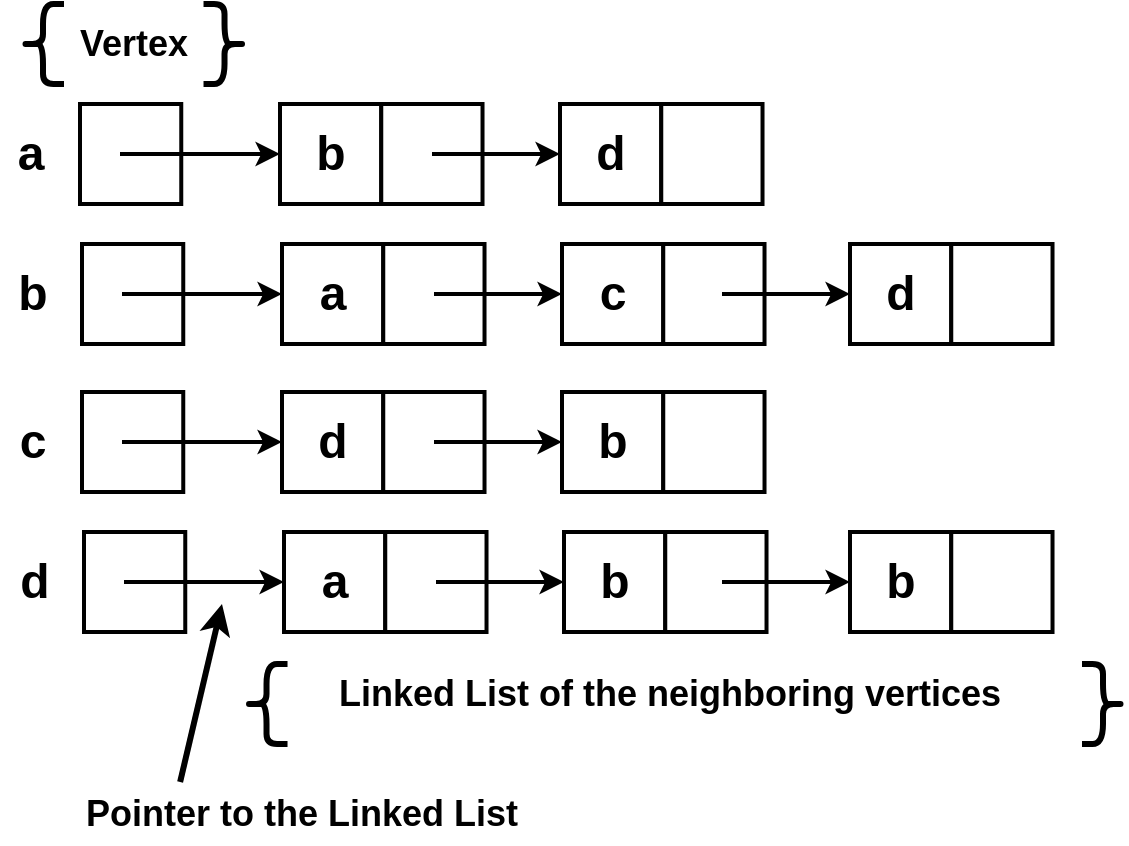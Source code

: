 <mxfile version="24.2.5" type="device">
  <diagram name="Page-1" id="-JUdJUG2LHfSStXKsxL2">
    <mxGraphModel dx="880" dy="532" grid="1" gridSize="10" guides="1" tooltips="1" connect="1" arrows="1" fold="1" page="1" pageScale="1" pageWidth="1169" pageHeight="827" math="0" shadow="0">
      <root>
        <mxCell id="0" />
        <mxCell id="1" parent="0" />
        <mxCell id="FLM13ieIBs0_NQAlbUQ5-14" value="" style="whiteSpace=wrap;html=1;aspect=fixed;strokeWidth=2;" parent="1" vertex="1">
          <mxGeometry x="99" y="150" width="50.63" height="50" as="geometry" />
        </mxCell>
        <mxCell id="FLM13ieIBs0_NQAlbUQ5-16" value="" style="whiteSpace=wrap;html=1;aspect=fixed;strokeWidth=2;" parent="1" vertex="1">
          <mxGeometry x="199" y="150" width="50.63" height="50" as="geometry" />
        </mxCell>
        <mxCell id="FLM13ieIBs0_NQAlbUQ5-17" value="" style="endArrow=classic;html=1;rounded=0;entryX=0;entryY=0.5;entryDx=0;entryDy=0;strokeWidth=2;" parent="1" target="FLM13ieIBs0_NQAlbUQ5-16" edge="1">
          <mxGeometry width="50" height="50" relative="1" as="geometry">
            <mxPoint x="119" y="175" as="sourcePoint" />
            <mxPoint x="249" y="230" as="targetPoint" />
          </mxGeometry>
        </mxCell>
        <mxCell id="FLM13ieIBs0_NQAlbUQ5-18" value="a" style="text;strokeColor=none;fillColor=none;html=1;fontSize=24;fontStyle=1;verticalAlign=middle;align=center;" parent="1" vertex="1">
          <mxGeometry x="59" y="165" width="30" height="20" as="geometry" />
        </mxCell>
        <mxCell id="FLM13ieIBs0_NQAlbUQ5-19" value="b" style="text;strokeColor=none;fillColor=none;html=1;fontSize=24;fontStyle=1;verticalAlign=middle;align=center;" parent="1" vertex="1">
          <mxGeometry x="209.32" y="165" width="30" height="20" as="geometry" />
        </mxCell>
        <mxCell id="FLM13ieIBs0_NQAlbUQ5-20" value="" style="whiteSpace=wrap;html=1;aspect=fixed;strokeWidth=2;" parent="1" vertex="1">
          <mxGeometry x="249.63" y="150" width="50.63" height="50" as="geometry" />
        </mxCell>
        <mxCell id="FLM13ieIBs0_NQAlbUQ5-21" value="" style="whiteSpace=wrap;html=1;aspect=fixed;strokeWidth=2;" parent="1" vertex="1">
          <mxGeometry x="339" y="150" width="50.63" height="50" as="geometry" />
        </mxCell>
        <mxCell id="FLM13ieIBs0_NQAlbUQ5-22" value="" style="whiteSpace=wrap;html=1;aspect=fixed;strokeWidth=2;" parent="1" vertex="1">
          <mxGeometry x="389.63" y="150" width="50.63" height="50" as="geometry" />
        </mxCell>
        <mxCell id="FLM13ieIBs0_NQAlbUQ5-23" value="d" style="text;strokeColor=none;fillColor=none;html=1;fontSize=24;fontStyle=1;verticalAlign=middle;align=center;" parent="1" vertex="1">
          <mxGeometry x="349.32" y="165" width="30" height="20" as="geometry" />
        </mxCell>
        <mxCell id="FLM13ieIBs0_NQAlbUQ5-24" value="" style="endArrow=classic;html=1;rounded=0;entryX=0;entryY=0.5;entryDx=0;entryDy=0;strokeWidth=2;" parent="1" target="FLM13ieIBs0_NQAlbUQ5-21" edge="1">
          <mxGeometry width="50" height="50" relative="1" as="geometry">
            <mxPoint x="275" y="175" as="sourcePoint" />
            <mxPoint x="329.63" y="280" as="targetPoint" />
          </mxGeometry>
        </mxCell>
        <mxCell id="PqqPUJAJ-b0ma_YcFpzB-1" value="" style="whiteSpace=wrap;html=1;aspect=fixed;strokeWidth=2;" parent="1" vertex="1">
          <mxGeometry x="484" y="220" width="50.63" height="50" as="geometry" />
        </mxCell>
        <mxCell id="PqqPUJAJ-b0ma_YcFpzB-2" value="" style="whiteSpace=wrap;html=1;aspect=fixed;strokeWidth=2;" parent="1" vertex="1">
          <mxGeometry x="534.63" y="220" width="50.63" height="50" as="geometry" />
        </mxCell>
        <mxCell id="PqqPUJAJ-b0ma_YcFpzB-3" value="d" style="text;strokeColor=none;fillColor=none;html=1;fontSize=24;fontStyle=1;verticalAlign=middle;align=center;" parent="1" vertex="1">
          <mxGeometry x="494.32" y="235" width="30" height="20" as="geometry" />
        </mxCell>
        <mxCell id="PqqPUJAJ-b0ma_YcFpzB-5" value="" style="whiteSpace=wrap;html=1;aspect=fixed;strokeWidth=2;" parent="1" vertex="1">
          <mxGeometry x="100" y="220" width="50.63" height="50" as="geometry" />
        </mxCell>
        <mxCell id="PqqPUJAJ-b0ma_YcFpzB-6" value="" style="whiteSpace=wrap;html=1;aspect=fixed;strokeWidth=2;" parent="1" vertex="1">
          <mxGeometry x="200" y="220" width="50.63" height="50" as="geometry" />
        </mxCell>
        <mxCell id="PqqPUJAJ-b0ma_YcFpzB-7" value="" style="endArrow=classic;html=1;rounded=0;entryX=0;entryY=0.5;entryDx=0;entryDy=0;strokeWidth=2;" parent="1" target="PqqPUJAJ-b0ma_YcFpzB-6" edge="1">
          <mxGeometry width="50" height="50" relative="1" as="geometry">
            <mxPoint x="120" y="245" as="sourcePoint" />
            <mxPoint x="250" y="300" as="targetPoint" />
          </mxGeometry>
        </mxCell>
        <mxCell id="PqqPUJAJ-b0ma_YcFpzB-8" value="b" style="text;strokeColor=none;fillColor=none;html=1;fontSize=24;fontStyle=1;verticalAlign=middle;align=center;" parent="1" vertex="1">
          <mxGeometry x="60" y="235" width="30" height="20" as="geometry" />
        </mxCell>
        <mxCell id="PqqPUJAJ-b0ma_YcFpzB-9" value="a" style="text;strokeColor=none;fillColor=none;html=1;fontSize=24;fontStyle=1;verticalAlign=middle;align=center;" parent="1" vertex="1">
          <mxGeometry x="210.32" y="235" width="30" height="20" as="geometry" />
        </mxCell>
        <mxCell id="PqqPUJAJ-b0ma_YcFpzB-10" value="" style="whiteSpace=wrap;html=1;aspect=fixed;strokeWidth=2;" parent="1" vertex="1">
          <mxGeometry x="250.63" y="220" width="50.63" height="50" as="geometry" />
        </mxCell>
        <mxCell id="PqqPUJAJ-b0ma_YcFpzB-11" value="" style="whiteSpace=wrap;html=1;aspect=fixed;strokeWidth=2;" parent="1" vertex="1">
          <mxGeometry x="340" y="220" width="50.63" height="50" as="geometry" />
        </mxCell>
        <mxCell id="PqqPUJAJ-b0ma_YcFpzB-12" value="" style="whiteSpace=wrap;html=1;aspect=fixed;strokeWidth=2;" parent="1" vertex="1">
          <mxGeometry x="390.63" y="220" width="50.63" height="50" as="geometry" />
        </mxCell>
        <mxCell id="PqqPUJAJ-b0ma_YcFpzB-13" value="c" style="text;strokeColor=none;fillColor=none;html=1;fontSize=24;fontStyle=1;verticalAlign=middle;align=center;" parent="1" vertex="1">
          <mxGeometry x="350.32" y="235" width="30" height="20" as="geometry" />
        </mxCell>
        <mxCell id="PqqPUJAJ-b0ma_YcFpzB-14" value="" style="endArrow=classic;html=1;rounded=0;entryX=0;entryY=0.5;entryDx=0;entryDy=0;strokeWidth=2;" parent="1" target="PqqPUJAJ-b0ma_YcFpzB-11" edge="1">
          <mxGeometry width="50" height="50" relative="1" as="geometry">
            <mxPoint x="276" y="245" as="sourcePoint" />
            <mxPoint x="330.63" y="350" as="targetPoint" />
          </mxGeometry>
        </mxCell>
        <mxCell id="PqqPUJAJ-b0ma_YcFpzB-29" value="" style="whiteSpace=wrap;html=1;aspect=fixed;strokeWidth=2;" parent="1" vertex="1">
          <mxGeometry x="100" y="294" width="50.63" height="50" as="geometry" />
        </mxCell>
        <mxCell id="PqqPUJAJ-b0ma_YcFpzB-30" value="" style="whiteSpace=wrap;html=1;aspect=fixed;strokeWidth=2;" parent="1" vertex="1">
          <mxGeometry x="200" y="294" width="50.63" height="50" as="geometry" />
        </mxCell>
        <mxCell id="PqqPUJAJ-b0ma_YcFpzB-31" value="" style="endArrow=classic;html=1;rounded=0;entryX=0;entryY=0.5;entryDx=0;entryDy=0;strokeWidth=2;" parent="1" target="PqqPUJAJ-b0ma_YcFpzB-30" edge="1">
          <mxGeometry width="50" height="50" relative="1" as="geometry">
            <mxPoint x="120" y="319" as="sourcePoint" />
            <mxPoint x="250" y="374" as="targetPoint" />
          </mxGeometry>
        </mxCell>
        <mxCell id="PqqPUJAJ-b0ma_YcFpzB-32" value="c" style="text;strokeColor=none;fillColor=none;html=1;fontSize=24;fontStyle=1;verticalAlign=middle;align=center;" parent="1" vertex="1">
          <mxGeometry x="60" y="309" width="30" height="20" as="geometry" />
        </mxCell>
        <mxCell id="PqqPUJAJ-b0ma_YcFpzB-33" value="d" style="text;strokeColor=none;fillColor=none;html=1;fontSize=24;fontStyle=1;verticalAlign=middle;align=center;" parent="1" vertex="1">
          <mxGeometry x="210.32" y="309" width="30" height="20" as="geometry" />
        </mxCell>
        <mxCell id="PqqPUJAJ-b0ma_YcFpzB-34" value="" style="whiteSpace=wrap;html=1;aspect=fixed;strokeWidth=2;" parent="1" vertex="1">
          <mxGeometry x="250.63" y="294" width="50.63" height="50" as="geometry" />
        </mxCell>
        <mxCell id="PqqPUJAJ-b0ma_YcFpzB-35" value="" style="whiteSpace=wrap;html=1;aspect=fixed;strokeWidth=2;" parent="1" vertex="1">
          <mxGeometry x="340" y="294" width="50.63" height="50" as="geometry" />
        </mxCell>
        <mxCell id="PqqPUJAJ-b0ma_YcFpzB-36" value="" style="whiteSpace=wrap;html=1;aspect=fixed;strokeWidth=2;" parent="1" vertex="1">
          <mxGeometry x="390.63" y="294" width="50.63" height="50" as="geometry" />
        </mxCell>
        <mxCell id="PqqPUJAJ-b0ma_YcFpzB-37" value="b" style="text;strokeColor=none;fillColor=none;html=1;fontSize=24;fontStyle=1;verticalAlign=middle;align=center;" parent="1" vertex="1">
          <mxGeometry x="350.32" y="309" width="30" height="20" as="geometry" />
        </mxCell>
        <mxCell id="PqqPUJAJ-b0ma_YcFpzB-38" value="" style="endArrow=classic;html=1;rounded=0;entryX=0;entryY=0.5;entryDx=0;entryDy=0;strokeWidth=2;" parent="1" target="PqqPUJAJ-b0ma_YcFpzB-35" edge="1">
          <mxGeometry width="50" height="50" relative="1" as="geometry">
            <mxPoint x="276" y="319" as="sourcePoint" />
            <mxPoint x="330.63" y="424" as="targetPoint" />
          </mxGeometry>
        </mxCell>
        <mxCell id="PqqPUJAJ-b0ma_YcFpzB-43" value="" style="whiteSpace=wrap;html=1;aspect=fixed;strokeWidth=2;" parent="1" vertex="1">
          <mxGeometry x="101" y="364" width="50.63" height="50" as="geometry" />
        </mxCell>
        <mxCell id="PqqPUJAJ-b0ma_YcFpzB-44" value="" style="whiteSpace=wrap;html=1;aspect=fixed;strokeWidth=2;" parent="1" vertex="1">
          <mxGeometry x="201" y="364" width="50.63" height="50" as="geometry" />
        </mxCell>
        <mxCell id="PqqPUJAJ-b0ma_YcFpzB-45" value="" style="endArrow=classic;html=1;rounded=0;entryX=0;entryY=0.5;entryDx=0;entryDy=0;strokeWidth=2;" parent="1" target="PqqPUJAJ-b0ma_YcFpzB-44" edge="1">
          <mxGeometry width="50" height="50" relative="1" as="geometry">
            <mxPoint x="121" y="389" as="sourcePoint" />
            <mxPoint x="251" y="444" as="targetPoint" />
          </mxGeometry>
        </mxCell>
        <mxCell id="PqqPUJAJ-b0ma_YcFpzB-46" value="d" style="text;strokeColor=none;fillColor=none;html=1;fontSize=24;fontStyle=1;verticalAlign=middle;align=center;" parent="1" vertex="1">
          <mxGeometry x="61" y="379" width="30" height="20" as="geometry" />
        </mxCell>
        <mxCell id="PqqPUJAJ-b0ma_YcFpzB-47" value="a" style="text;strokeColor=none;fillColor=none;html=1;fontSize=24;fontStyle=1;verticalAlign=middle;align=center;" parent="1" vertex="1">
          <mxGeometry x="211.32" y="379" width="30" height="20" as="geometry" />
        </mxCell>
        <mxCell id="PqqPUJAJ-b0ma_YcFpzB-48" value="" style="whiteSpace=wrap;html=1;aspect=fixed;strokeWidth=2;" parent="1" vertex="1">
          <mxGeometry x="251.63" y="364" width="50.63" height="50" as="geometry" />
        </mxCell>
        <mxCell id="PqqPUJAJ-b0ma_YcFpzB-49" value="" style="whiteSpace=wrap;html=1;aspect=fixed;strokeWidth=2;" parent="1" vertex="1">
          <mxGeometry x="341" y="364" width="50.63" height="50" as="geometry" />
        </mxCell>
        <mxCell id="PqqPUJAJ-b0ma_YcFpzB-50" value="" style="whiteSpace=wrap;html=1;aspect=fixed;strokeWidth=2;" parent="1" vertex="1">
          <mxGeometry x="391.63" y="364" width="50.63" height="50" as="geometry" />
        </mxCell>
        <mxCell id="PqqPUJAJ-b0ma_YcFpzB-51" value="b" style="text;strokeColor=none;fillColor=none;html=1;fontSize=24;fontStyle=1;verticalAlign=middle;align=center;" parent="1" vertex="1">
          <mxGeometry x="351.32" y="379" width="30" height="20" as="geometry" />
        </mxCell>
        <mxCell id="PqqPUJAJ-b0ma_YcFpzB-52" value="" style="endArrow=classic;html=1;rounded=0;entryX=0;entryY=0.5;entryDx=0;entryDy=0;strokeWidth=2;" parent="1" target="PqqPUJAJ-b0ma_YcFpzB-49" edge="1">
          <mxGeometry width="50" height="50" relative="1" as="geometry">
            <mxPoint x="277" y="389" as="sourcePoint" />
            <mxPoint x="331.63" y="494" as="targetPoint" />
          </mxGeometry>
        </mxCell>
        <mxCell id="PqqPUJAJ-b0ma_YcFpzB-4" value="" style="endArrow=classic;html=1;rounded=0;entryX=0;entryY=0.5;entryDx=0;entryDy=0;strokeWidth=2;" parent="1" target="PqqPUJAJ-b0ma_YcFpzB-1" edge="1">
          <mxGeometry width="50" height="50" relative="1" as="geometry">
            <mxPoint x="420" y="245" as="sourcePoint" />
            <mxPoint x="474.63" y="350" as="targetPoint" />
          </mxGeometry>
        </mxCell>
        <mxCell id="PqqPUJAJ-b0ma_YcFpzB-56" value="" style="whiteSpace=wrap;html=1;aspect=fixed;strokeWidth=2;" parent="1" vertex="1">
          <mxGeometry x="484" y="364" width="50.63" height="50" as="geometry" />
        </mxCell>
        <mxCell id="PqqPUJAJ-b0ma_YcFpzB-57" value="" style="whiteSpace=wrap;html=1;aspect=fixed;strokeWidth=2;" parent="1" vertex="1">
          <mxGeometry x="534.63" y="364" width="50.63" height="50" as="geometry" />
        </mxCell>
        <mxCell id="PqqPUJAJ-b0ma_YcFpzB-58" value="b" style="text;strokeColor=none;fillColor=none;html=1;fontSize=24;fontStyle=1;verticalAlign=middle;align=center;" parent="1" vertex="1">
          <mxGeometry x="494.32" y="379" width="30" height="20" as="geometry" />
        </mxCell>
        <mxCell id="PqqPUJAJ-b0ma_YcFpzB-59" value="" style="endArrow=classic;html=1;rounded=0;entryX=0;entryY=0.5;entryDx=0;entryDy=0;strokeWidth=2;" parent="1" target="PqqPUJAJ-b0ma_YcFpzB-56" edge="1">
          <mxGeometry width="50" height="50" relative="1" as="geometry">
            <mxPoint x="420" y="389" as="sourcePoint" />
            <mxPoint x="474.63" y="494" as="targetPoint" />
          </mxGeometry>
        </mxCell>
        <mxCell id="hjf3yIO-15fZ2jSIvp43-1" value="Vertex" style="text;html=1;align=center;verticalAlign=middle;whiteSpace=wrap;rounded=0;fontSize=18;fontStyle=1" vertex="1" parent="1">
          <mxGeometry x="96.32" y="105" width="60" height="30" as="geometry" />
        </mxCell>
        <mxCell id="hjf3yIO-15fZ2jSIvp43-11" style="rounded=0;orthogonalLoop=1;jettySize=auto;html=1;exitX=0.223;exitY=-0.033;exitDx=0;exitDy=0;strokeWidth=3;exitPerimeter=0;" edge="1" parent="1" source="hjf3yIO-15fZ2jSIvp43-2">
          <mxGeometry relative="1" as="geometry">
            <mxPoint x="170" y="400" as="targetPoint" />
          </mxGeometry>
        </mxCell>
        <mxCell id="hjf3yIO-15fZ2jSIvp43-2" value="Pointer to the Linked List" style="text;html=1;align=center;verticalAlign=middle;whiteSpace=wrap;rounded=0;fontSize=18;fontStyle=1" vertex="1" parent="1">
          <mxGeometry x="100" y="490" width="220" height="30" as="geometry" />
        </mxCell>
        <mxCell id="hjf3yIO-15fZ2jSIvp43-3" value="Linked List of the neighboring vertices" style="text;html=1;align=center;verticalAlign=middle;whiteSpace=wrap;rounded=0;fontSize=18;fontStyle=1" vertex="1" parent="1">
          <mxGeometry x="209.32" y="430" width="370" height="30" as="geometry" />
        </mxCell>
        <mxCell id="hjf3yIO-15fZ2jSIvp43-5" value="" style="shape=curlyBracket;whiteSpace=wrap;html=1;rounded=1;labelPosition=left;verticalLabelPosition=middle;align=right;verticalAlign=middle;strokeWidth=3;" vertex="1" parent="1">
          <mxGeometry x="181.76" y="430" width="21" height="40" as="geometry" />
        </mxCell>
        <mxCell id="hjf3yIO-15fZ2jSIvp43-7" value="" style="shape=curlyBracket;whiteSpace=wrap;html=1;rounded=1;labelPosition=left;verticalLabelPosition=middle;align=right;verticalAlign=middle;strokeWidth=3;direction=west;" vertex="1" parent="1">
          <mxGeometry x="600" y="430" width="21" height="40" as="geometry" />
        </mxCell>
        <mxCell id="hjf3yIO-15fZ2jSIvp43-13" value="" style="shape=curlyBracket;whiteSpace=wrap;html=1;rounded=1;labelPosition=left;verticalLabelPosition=middle;align=right;verticalAlign=middle;strokeWidth=3;" vertex="1" parent="1">
          <mxGeometry x="70.0" y="100" width="21" height="40" as="geometry" />
        </mxCell>
        <mxCell id="hjf3yIO-15fZ2jSIvp43-14" value="" style="shape=curlyBracket;whiteSpace=wrap;html=1;rounded=1;labelPosition=left;verticalLabelPosition=middle;align=right;verticalAlign=middle;strokeWidth=3;rotation=180;" vertex="1" parent="1">
          <mxGeometry x="160.76" y="100" width="21" height="40" as="geometry" />
        </mxCell>
      </root>
    </mxGraphModel>
  </diagram>
</mxfile>

